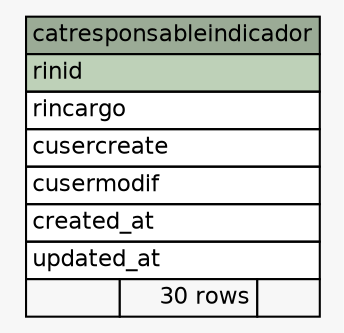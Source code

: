 // dot 2.38.0 on Mac OS X 10.11.1
// SchemaSpy rev 590
digraph "catresponsableindicador" {
  graph [
    rankdir="RL"
    bgcolor="#f7f7f7"
    nodesep="0.18"
    ranksep="0.46"
    fontname="Helvetica"
    fontsize="11"
  ];
  node [
    fontname="Helvetica"
    fontsize="11"
    shape="plaintext"
  ];
  edge [
    arrowsize="0.8"
  ];
  "catresponsableindicador" [
    label=<
    <TABLE BORDER="0" CELLBORDER="1" CELLSPACING="0" BGCOLOR="#ffffff">
      <TR><TD COLSPAN="3" BGCOLOR="#9bab96" ALIGN="CENTER">catresponsableindicador</TD></TR>
      <TR><TD PORT="rinid" COLSPAN="3" BGCOLOR="#bed1b8" ALIGN="LEFT">rinid</TD></TR>
      <TR><TD PORT="rincargo" COLSPAN="3" ALIGN="LEFT">rincargo</TD></TR>
      <TR><TD PORT="cusercreate" COLSPAN="3" ALIGN="LEFT">cusercreate</TD></TR>
      <TR><TD PORT="cusermodif" COLSPAN="3" ALIGN="LEFT">cusermodif</TD></TR>
      <TR><TD PORT="created_at" COLSPAN="3" ALIGN="LEFT">created_at</TD></TR>
      <TR><TD PORT="updated_at" COLSPAN="3" ALIGN="LEFT">updated_at</TD></TR>
      <TR><TD ALIGN="LEFT" BGCOLOR="#f7f7f7">  </TD><TD ALIGN="RIGHT" BGCOLOR="#f7f7f7">30 rows</TD><TD ALIGN="RIGHT" BGCOLOR="#f7f7f7">  </TD></TR>
    </TABLE>>
    URL="tables/catresponsableindicador.html"
    tooltip="catresponsableindicador"
  ];
}
